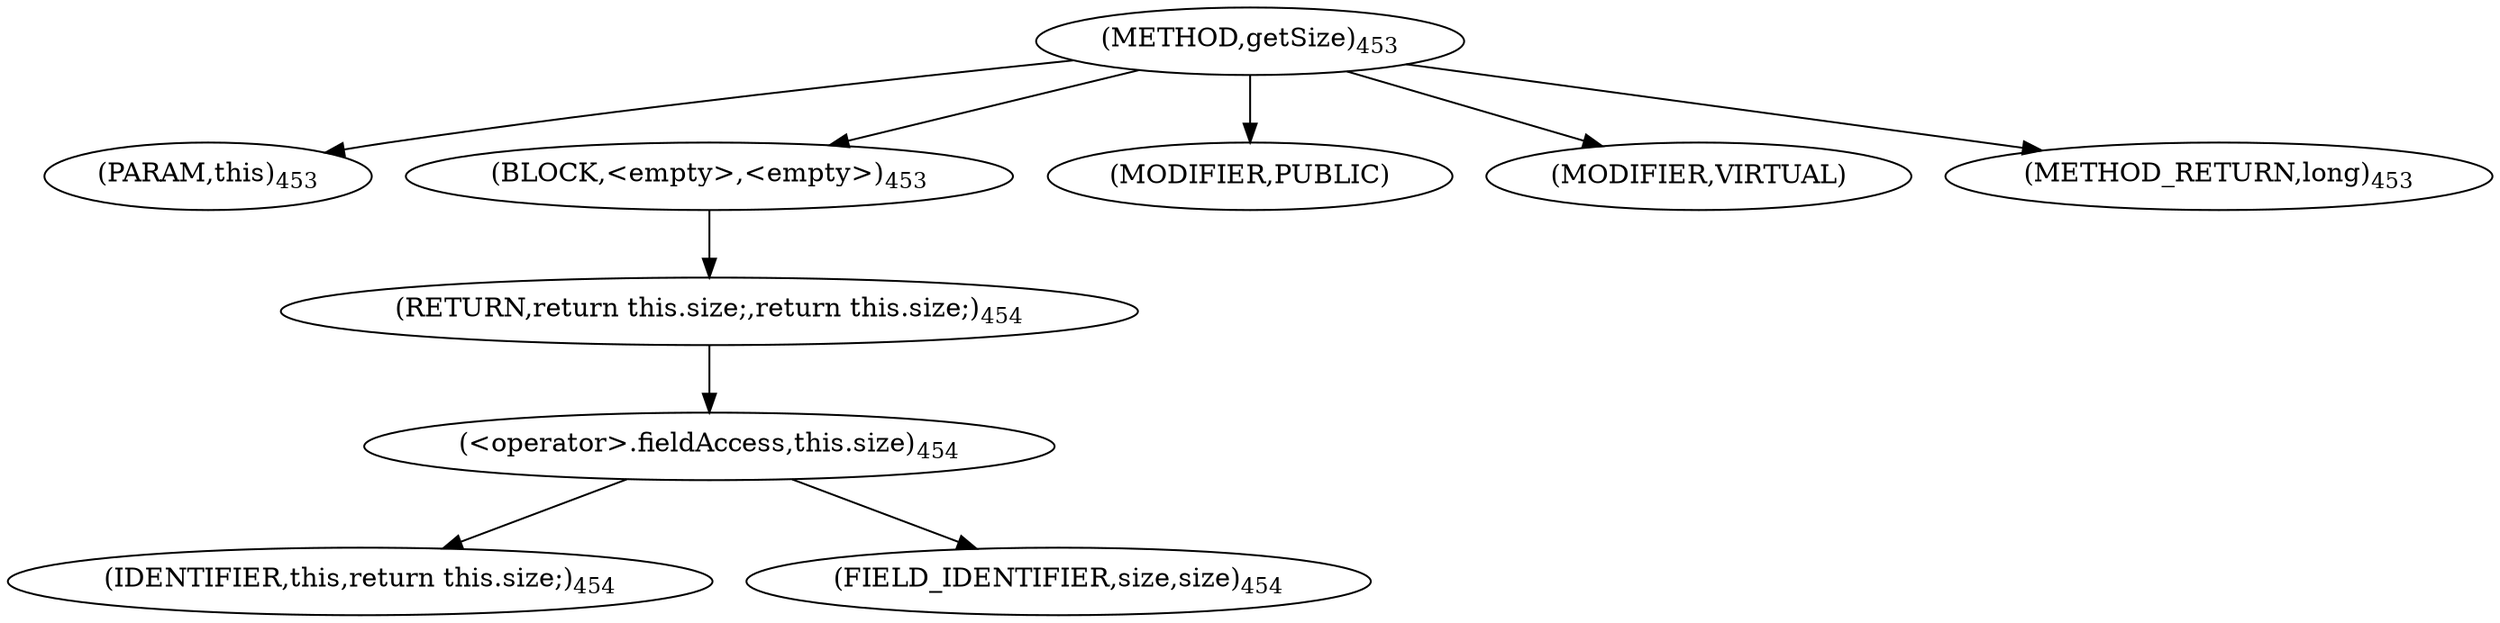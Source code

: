 digraph "getSize" {  
"844" [label = <(METHOD,getSize)<SUB>453</SUB>> ]
"94" [label = <(PARAM,this)<SUB>453</SUB>> ]
"845" [label = <(BLOCK,&lt;empty&gt;,&lt;empty&gt;)<SUB>453</SUB>> ]
"846" [label = <(RETURN,return this.size;,return this.size;)<SUB>454</SUB>> ]
"847" [label = <(&lt;operator&gt;.fieldAccess,this.size)<SUB>454</SUB>> ]
"93" [label = <(IDENTIFIER,this,return this.size;)<SUB>454</SUB>> ]
"848" [label = <(FIELD_IDENTIFIER,size,size)<SUB>454</SUB>> ]
"849" [label = <(MODIFIER,PUBLIC)> ]
"850" [label = <(MODIFIER,VIRTUAL)> ]
"851" [label = <(METHOD_RETURN,long)<SUB>453</SUB>> ]
  "844" -> "94" 
  "844" -> "845" 
  "844" -> "849" 
  "844" -> "850" 
  "844" -> "851" 
  "845" -> "846" 
  "846" -> "847" 
  "847" -> "93" 
  "847" -> "848" 
}
